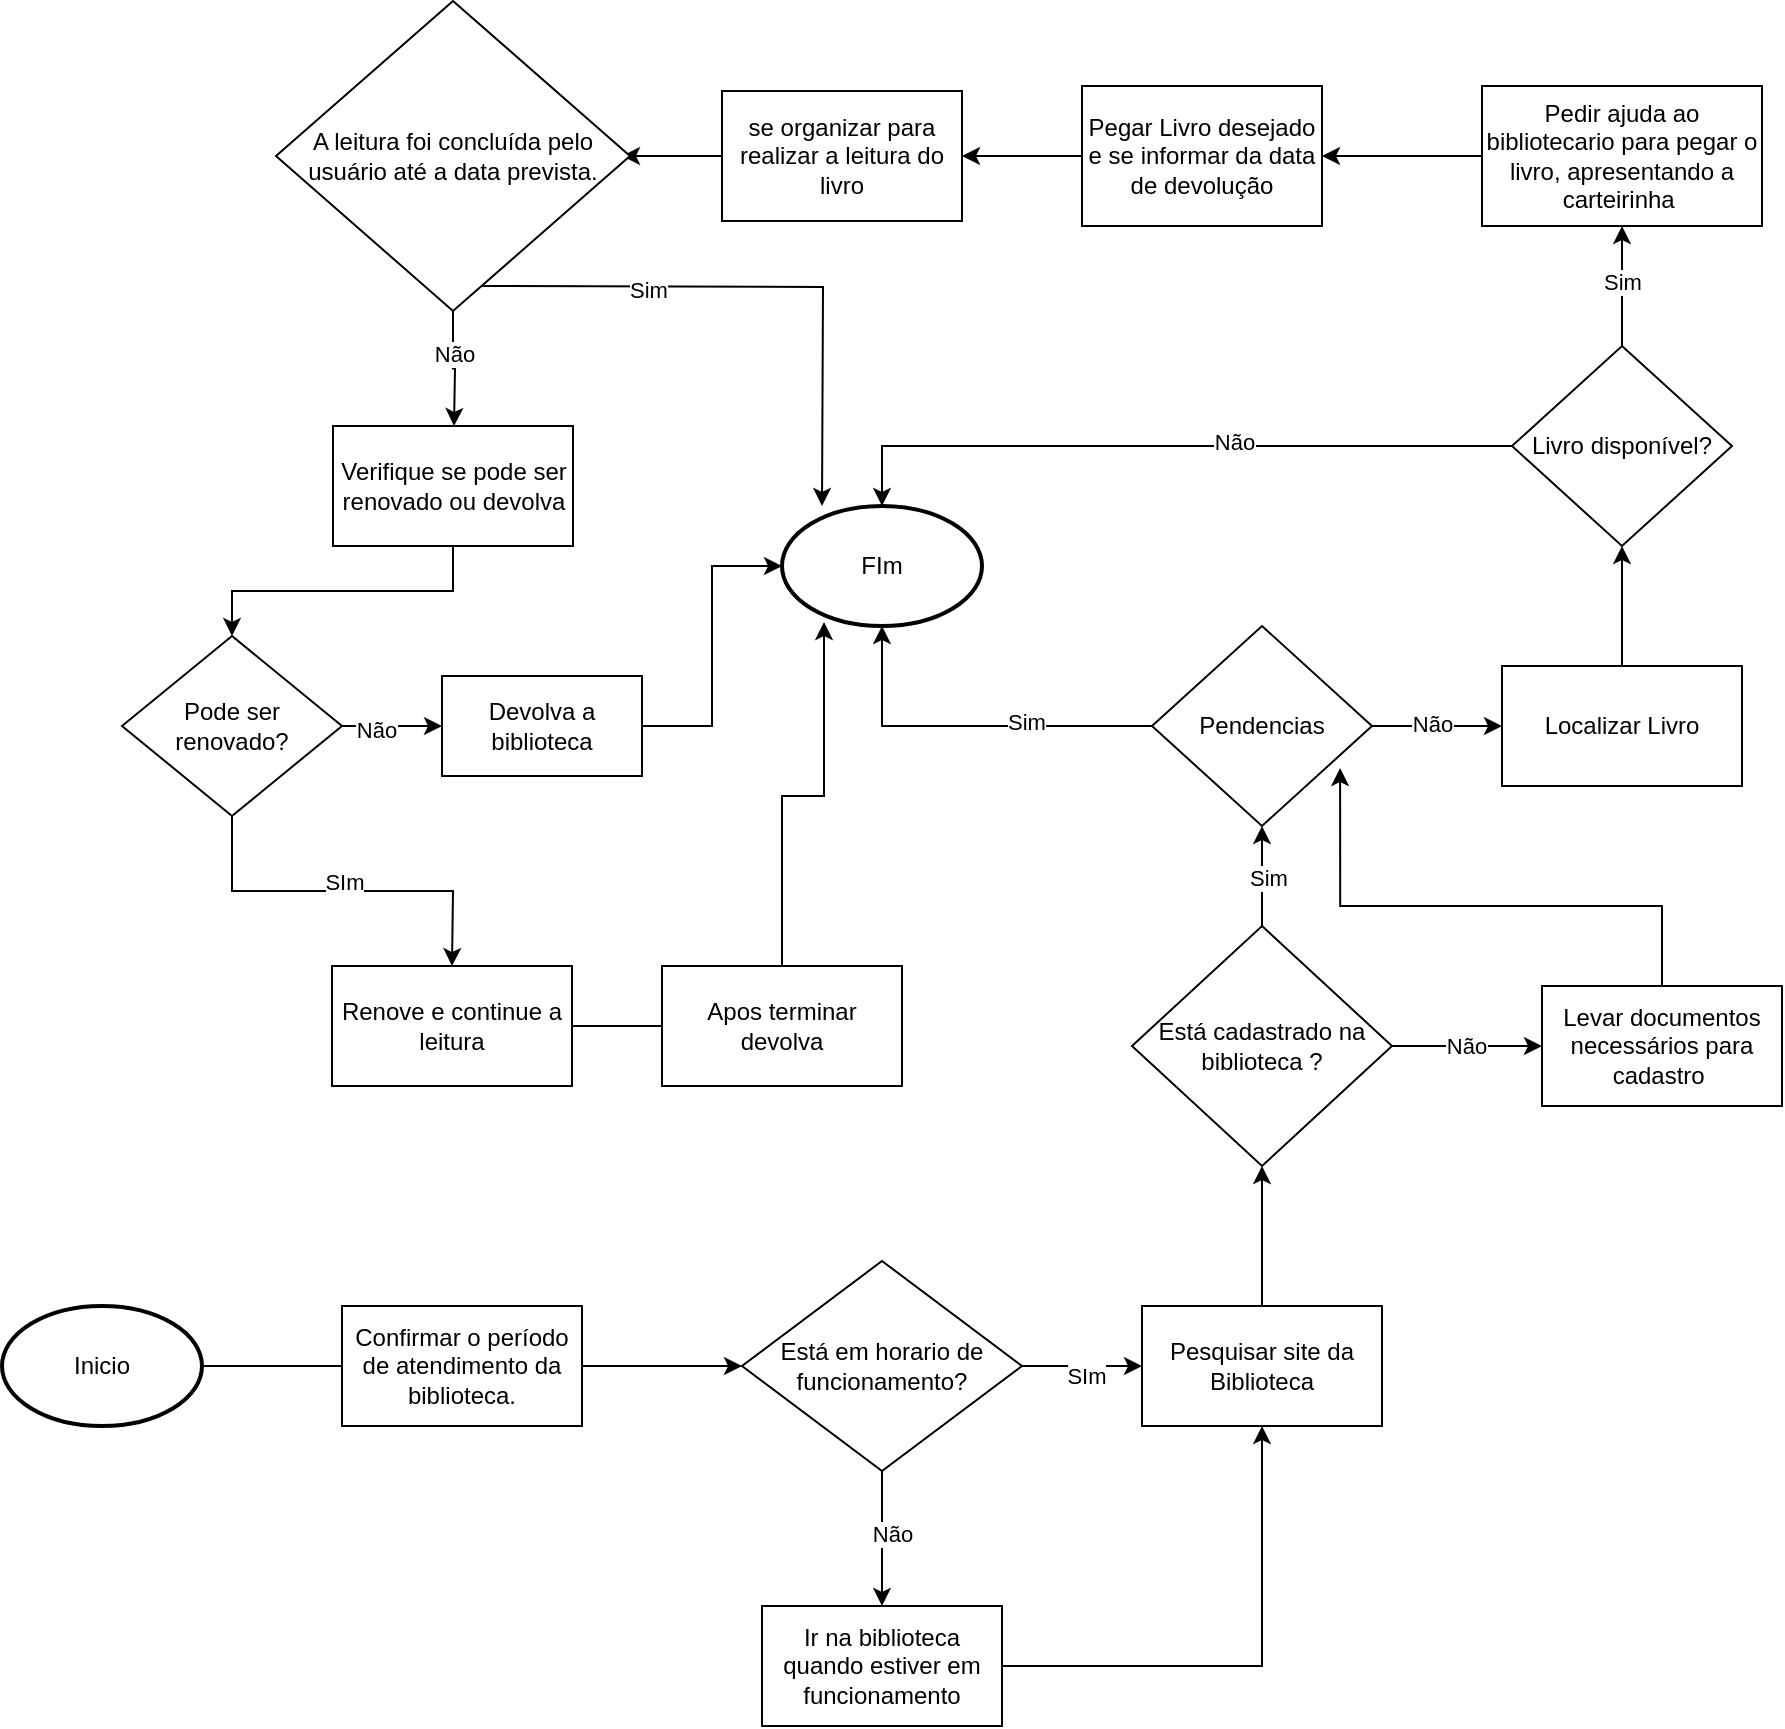 <mxfile version="28.1.1">
  <diagram name="Página-1" id="0XIS9OoBPyBi41irD96R">
    <mxGraphModel dx="1426" dy="1946" grid="1" gridSize="10" guides="1" tooltips="1" connect="1" arrows="1" fold="1" page="1" pageScale="1" pageWidth="827" pageHeight="1169" math="0" shadow="0">
      <root>
        <mxCell id="0" />
        <mxCell id="1" parent="0" />
        <mxCell id="buAC3kS2UtGZYUuOttZp-2" style="edgeStyle=orthogonalEdgeStyle;rounded=0;orthogonalLoop=1;jettySize=auto;html=1;exitX=1;exitY=0.5;exitDx=0;exitDy=0;exitPerimeter=0;" edge="1" parent="1" source="buAC3kS2UtGZYUuOttZp-1">
          <mxGeometry relative="1" as="geometry">
            <mxPoint x="280" y="230" as="targetPoint" />
          </mxGeometry>
        </mxCell>
        <mxCell id="buAC3kS2UtGZYUuOttZp-1" value="Inicio" style="strokeWidth=2;html=1;shape=mxgraph.flowchart.start_1;whiteSpace=wrap;" vertex="1" parent="1">
          <mxGeometry x="100" y="200" width="100" height="60" as="geometry" />
        </mxCell>
        <mxCell id="buAC3kS2UtGZYUuOttZp-4" style="edgeStyle=orthogonalEdgeStyle;rounded=0;orthogonalLoop=1;jettySize=auto;html=1;exitX=1;exitY=0.5;exitDx=0;exitDy=0;" edge="1" parent="1" source="buAC3kS2UtGZYUuOttZp-3">
          <mxGeometry relative="1" as="geometry">
            <mxPoint x="470" y="230" as="targetPoint" />
          </mxGeometry>
        </mxCell>
        <mxCell id="buAC3kS2UtGZYUuOttZp-3" value="Confirmar o período de atendimento da biblioteca." style="rounded=0;whiteSpace=wrap;html=1;" vertex="1" parent="1">
          <mxGeometry x="270" y="200" width="120" height="60" as="geometry" />
        </mxCell>
        <mxCell id="buAC3kS2UtGZYUuOttZp-8" style="edgeStyle=orthogonalEdgeStyle;rounded=0;orthogonalLoop=1;jettySize=auto;html=1;exitX=1;exitY=0.5;exitDx=0;exitDy=0;" edge="1" parent="1" source="buAC3kS2UtGZYUuOttZp-7">
          <mxGeometry relative="1" as="geometry">
            <mxPoint x="670" y="230" as="targetPoint" />
          </mxGeometry>
        </mxCell>
        <mxCell id="buAC3kS2UtGZYUuOttZp-9" value="SIm" style="edgeLabel;html=1;align=center;verticalAlign=middle;resizable=0;points=[];" vertex="1" connectable="0" parent="buAC3kS2UtGZYUuOttZp-8">
          <mxGeometry x="0.072" y="-4" relative="1" as="geometry">
            <mxPoint as="offset" />
          </mxGeometry>
        </mxCell>
        <mxCell id="buAC3kS2UtGZYUuOttZp-10" style="edgeStyle=orthogonalEdgeStyle;rounded=0;orthogonalLoop=1;jettySize=auto;html=1;exitX=0.5;exitY=1;exitDx=0;exitDy=0;" edge="1" parent="1" source="buAC3kS2UtGZYUuOttZp-7">
          <mxGeometry relative="1" as="geometry">
            <mxPoint x="540" y="350" as="targetPoint" />
          </mxGeometry>
        </mxCell>
        <mxCell id="buAC3kS2UtGZYUuOttZp-11" value="Não" style="edgeLabel;html=1;align=center;verticalAlign=middle;resizable=0;points=[];" vertex="1" connectable="0" parent="buAC3kS2UtGZYUuOttZp-10">
          <mxGeometry x="-0.103" y="5" relative="1" as="geometry">
            <mxPoint y="1" as="offset" />
          </mxGeometry>
        </mxCell>
        <mxCell id="buAC3kS2UtGZYUuOttZp-7" value="Está em horario de funcionamento?" style="rhombus;whiteSpace=wrap;html=1;" vertex="1" parent="1">
          <mxGeometry x="470" y="177.5" width="140" height="105" as="geometry" />
        </mxCell>
        <mxCell id="buAC3kS2UtGZYUuOttZp-17" style="edgeStyle=orthogonalEdgeStyle;rounded=0;orthogonalLoop=1;jettySize=auto;html=1;exitX=0.5;exitY=0;exitDx=0;exitDy=0;" edge="1" parent="1" source="buAC3kS2UtGZYUuOttZp-12">
          <mxGeometry relative="1" as="geometry">
            <mxPoint x="730" y="130" as="targetPoint" />
          </mxGeometry>
        </mxCell>
        <mxCell id="buAC3kS2UtGZYUuOttZp-12" value="Pesquisar site da Biblioteca" style="rounded=0;whiteSpace=wrap;html=1;" vertex="1" parent="1">
          <mxGeometry x="670" y="200" width="120" height="60" as="geometry" />
        </mxCell>
        <mxCell id="buAC3kS2UtGZYUuOttZp-14" style="edgeStyle=orthogonalEdgeStyle;rounded=0;orthogonalLoop=1;jettySize=auto;html=1;exitX=1;exitY=0.5;exitDx=0;exitDy=0;entryX=0.5;entryY=1;entryDx=0;entryDy=0;" edge="1" parent="1" source="buAC3kS2UtGZYUuOttZp-13" target="buAC3kS2UtGZYUuOttZp-12">
          <mxGeometry relative="1" as="geometry" />
        </mxCell>
        <mxCell id="buAC3kS2UtGZYUuOttZp-13" value="Ir na biblioteca quando estiver em funcionamento" style="rounded=0;whiteSpace=wrap;html=1;" vertex="1" parent="1">
          <mxGeometry x="480" y="350" width="120" height="60" as="geometry" />
        </mxCell>
        <mxCell id="buAC3kS2UtGZYUuOttZp-27" style="edgeStyle=orthogonalEdgeStyle;rounded=0;orthogonalLoop=1;jettySize=auto;html=1;exitX=0.5;exitY=0;exitDx=0;exitDy=0;" edge="1" parent="1" source="buAC3kS2UtGZYUuOttZp-26">
          <mxGeometry relative="1" as="geometry">
            <mxPoint x="730" y="-40" as="targetPoint" />
          </mxGeometry>
        </mxCell>
        <mxCell id="buAC3kS2UtGZYUuOttZp-33" value="Sim" style="edgeLabel;html=1;align=center;verticalAlign=middle;resizable=0;points=[];" vertex="1" connectable="0" parent="buAC3kS2UtGZYUuOttZp-27">
          <mxGeometry x="-0.01" y="-1" relative="1" as="geometry">
            <mxPoint x="1" as="offset" />
          </mxGeometry>
        </mxCell>
        <mxCell id="buAC3kS2UtGZYUuOttZp-28" style="edgeStyle=orthogonalEdgeStyle;rounded=0;orthogonalLoop=1;jettySize=auto;html=1;exitX=1;exitY=0.5;exitDx=0;exitDy=0;" edge="1" parent="1" source="buAC3kS2UtGZYUuOttZp-26">
          <mxGeometry relative="1" as="geometry">
            <mxPoint x="870" y="70" as="targetPoint" />
          </mxGeometry>
        </mxCell>
        <mxCell id="buAC3kS2UtGZYUuOttZp-29" value="Não" style="edgeLabel;html=1;align=center;verticalAlign=middle;resizable=0;points=[];" vertex="1" connectable="0" parent="buAC3kS2UtGZYUuOttZp-28">
          <mxGeometry x="-0.02" relative="1" as="geometry">
            <mxPoint as="offset" />
          </mxGeometry>
        </mxCell>
        <mxCell id="buAC3kS2UtGZYUuOttZp-26" value="Está cadastrado na biblioteca ?" style="rhombus;whiteSpace=wrap;html=1;" vertex="1" parent="1">
          <mxGeometry x="665" y="10" width="130" height="120" as="geometry" />
        </mxCell>
        <mxCell id="buAC3kS2UtGZYUuOttZp-30" value="Levar documentos necessários para cadastro&amp;nbsp;" style="rounded=0;whiteSpace=wrap;html=1;" vertex="1" parent="1">
          <mxGeometry x="870" y="40" width="120" height="60" as="geometry" />
        </mxCell>
        <mxCell id="buAC3kS2UtGZYUuOttZp-34" style="edgeStyle=orthogonalEdgeStyle;rounded=0;orthogonalLoop=1;jettySize=auto;html=1;exitX=0;exitY=0.5;exitDx=0;exitDy=0;entryX=0.5;entryY=1;entryDx=0;entryDy=0;entryPerimeter=0;" edge="1" parent="1" source="buAC3kS2UtGZYUuOttZp-32" target="buAC3kS2UtGZYUuOttZp-45">
          <mxGeometry relative="1" as="geometry">
            <mxPoint x="620" y="-90" as="targetPoint" />
          </mxGeometry>
        </mxCell>
        <mxCell id="buAC3kS2UtGZYUuOttZp-35" value="Sim" style="edgeLabel;html=1;align=center;verticalAlign=middle;resizable=0;points=[];" vertex="1" connectable="0" parent="buAC3kS2UtGZYUuOttZp-34">
          <mxGeometry x="-0.315" y="-2" relative="1" as="geometry">
            <mxPoint as="offset" />
          </mxGeometry>
        </mxCell>
        <mxCell id="buAC3kS2UtGZYUuOttZp-36" style="edgeStyle=orthogonalEdgeStyle;rounded=0;orthogonalLoop=1;jettySize=auto;html=1;exitX=1;exitY=0.5;exitDx=0;exitDy=0;" edge="1" parent="1" source="buAC3kS2UtGZYUuOttZp-32">
          <mxGeometry relative="1" as="geometry">
            <mxPoint x="850" y="-90" as="targetPoint" />
          </mxGeometry>
        </mxCell>
        <mxCell id="buAC3kS2UtGZYUuOttZp-37" value="Não" style="edgeLabel;html=1;align=center;verticalAlign=middle;resizable=0;points=[];" vertex="1" connectable="0" parent="buAC3kS2UtGZYUuOttZp-36">
          <mxGeometry x="-0.084" y="1" relative="1" as="geometry">
            <mxPoint as="offset" />
          </mxGeometry>
        </mxCell>
        <mxCell id="buAC3kS2UtGZYUuOttZp-32" value="Pendencias" style="rhombus;whiteSpace=wrap;html=1;" vertex="1" parent="1">
          <mxGeometry x="675" y="-140" width="110" height="100" as="geometry" />
        </mxCell>
        <mxCell id="buAC3kS2UtGZYUuOttZp-41" style="edgeStyle=orthogonalEdgeStyle;rounded=0;orthogonalLoop=1;jettySize=auto;html=1;exitX=0.5;exitY=0;exitDx=0;exitDy=0;" edge="1" parent="1" source="buAC3kS2UtGZYUuOttZp-38">
          <mxGeometry relative="1" as="geometry">
            <mxPoint x="910" y="-180" as="targetPoint" />
          </mxGeometry>
        </mxCell>
        <mxCell id="buAC3kS2UtGZYUuOttZp-38" value="Localizar Livro" style="rounded=0;whiteSpace=wrap;html=1;" vertex="1" parent="1">
          <mxGeometry x="850" y="-120" width="120" height="60" as="geometry" />
        </mxCell>
        <mxCell id="buAC3kS2UtGZYUuOttZp-43" style="edgeStyle=orthogonalEdgeStyle;rounded=0;orthogonalLoop=1;jettySize=auto;html=1;exitX=0;exitY=0.5;exitDx=0;exitDy=0;entryX=0.5;entryY=0;entryDx=0;entryDy=0;entryPerimeter=0;" edge="1" parent="1" source="buAC3kS2UtGZYUuOttZp-42" target="buAC3kS2UtGZYUuOttZp-45">
          <mxGeometry relative="1" as="geometry">
            <mxPoint x="630" y="-230" as="targetPoint" />
          </mxGeometry>
        </mxCell>
        <mxCell id="buAC3kS2UtGZYUuOttZp-44" value="Não" style="edgeLabel;html=1;align=center;verticalAlign=middle;resizable=0;points=[];" vertex="1" connectable="0" parent="buAC3kS2UtGZYUuOttZp-43">
          <mxGeometry x="-0.193" y="-2" relative="1" as="geometry">
            <mxPoint as="offset" />
          </mxGeometry>
        </mxCell>
        <mxCell id="buAC3kS2UtGZYUuOttZp-46" style="edgeStyle=orthogonalEdgeStyle;rounded=0;orthogonalLoop=1;jettySize=auto;html=1;exitX=0.5;exitY=0;exitDx=0;exitDy=0;" edge="1" parent="1" source="buAC3kS2UtGZYUuOttZp-42">
          <mxGeometry relative="1" as="geometry">
            <mxPoint x="910" y="-340" as="targetPoint" />
          </mxGeometry>
        </mxCell>
        <mxCell id="buAC3kS2UtGZYUuOttZp-47" value="Sim" style="edgeLabel;html=1;align=center;verticalAlign=middle;resizable=0;points=[];" vertex="1" connectable="0" parent="buAC3kS2UtGZYUuOttZp-46">
          <mxGeometry x="-0.025" y="1" relative="1" as="geometry">
            <mxPoint y="-2" as="offset" />
          </mxGeometry>
        </mxCell>
        <mxCell id="buAC3kS2UtGZYUuOttZp-42" value="Livro disponível?" style="rhombus;whiteSpace=wrap;html=1;" vertex="1" parent="1">
          <mxGeometry x="855" y="-280" width="110" height="100" as="geometry" />
        </mxCell>
        <mxCell id="buAC3kS2UtGZYUuOttZp-45" value="FIm" style="strokeWidth=2;html=1;shape=mxgraph.flowchart.start_1;whiteSpace=wrap;" vertex="1" parent="1">
          <mxGeometry x="490" y="-200" width="100" height="60" as="geometry" />
        </mxCell>
        <mxCell id="buAC3kS2UtGZYUuOttZp-50" style="edgeStyle=orthogonalEdgeStyle;rounded=0;orthogonalLoop=1;jettySize=auto;html=1;exitX=0;exitY=0.5;exitDx=0;exitDy=0;entryX=1;entryY=0.5;entryDx=0;entryDy=0;" edge="1" parent="1" source="buAC3kS2UtGZYUuOttZp-48" target="buAC3kS2UtGZYUuOttZp-49">
          <mxGeometry relative="1" as="geometry" />
        </mxCell>
        <mxCell id="buAC3kS2UtGZYUuOttZp-48" value="Pedir ajuda ao bibliotecario para pegar o livro, apresentando a carteirinha&amp;nbsp;" style="rounded=0;whiteSpace=wrap;html=1;" vertex="1" parent="1">
          <mxGeometry x="840" y="-410" width="140" height="70" as="geometry" />
        </mxCell>
        <mxCell id="buAC3kS2UtGZYUuOttZp-51" style="edgeStyle=orthogonalEdgeStyle;rounded=0;orthogonalLoop=1;jettySize=auto;html=1;exitX=0;exitY=0.5;exitDx=0;exitDy=0;" edge="1" parent="1" source="buAC3kS2UtGZYUuOttZp-49" target="buAC3kS2UtGZYUuOttZp-52">
          <mxGeometry relative="1" as="geometry">
            <mxPoint x="580" y="-375" as="targetPoint" />
          </mxGeometry>
        </mxCell>
        <mxCell id="buAC3kS2UtGZYUuOttZp-49" value="Pegar Livro desejado e se informar da data de devolução" style="rounded=0;whiteSpace=wrap;html=1;" vertex="1" parent="1">
          <mxGeometry x="640" y="-410" width="120" height="70" as="geometry" />
        </mxCell>
        <mxCell id="buAC3kS2UtGZYUuOttZp-53" style="edgeStyle=orthogonalEdgeStyle;rounded=0;orthogonalLoop=1;jettySize=auto;html=1;exitX=0;exitY=0.5;exitDx=0;exitDy=0;" edge="1" parent="1" source="buAC3kS2UtGZYUuOttZp-52">
          <mxGeometry relative="1" as="geometry">
            <mxPoint x="410" y="-375" as="targetPoint" />
          </mxGeometry>
        </mxCell>
        <mxCell id="buAC3kS2UtGZYUuOttZp-52" value="se organizar para realizar a leitura do livro" style="rounded=0;whiteSpace=wrap;html=1;" vertex="1" parent="1">
          <mxGeometry x="460" y="-407.5" width="120" height="65" as="geometry" />
        </mxCell>
        <mxCell id="buAC3kS2UtGZYUuOttZp-57" style="edgeStyle=orthogonalEdgeStyle;rounded=0;orthogonalLoop=1;jettySize=auto;html=1;exitX=0.5;exitY=1;exitDx=0;exitDy=0;" edge="1" parent="1" source="buAC3kS2UtGZYUuOttZp-54">
          <mxGeometry relative="1" as="geometry">
            <mxPoint x="326" y="-240" as="targetPoint" />
          </mxGeometry>
        </mxCell>
        <mxCell id="buAC3kS2UtGZYUuOttZp-58" value="Não" style="edgeLabel;html=1;align=center;verticalAlign=middle;resizable=0;points=[];" vertex="1" connectable="0" parent="buAC3kS2UtGZYUuOttZp-57">
          <mxGeometry x="-0.265" relative="1" as="geometry">
            <mxPoint as="offset" />
          </mxGeometry>
        </mxCell>
        <mxCell id="buAC3kS2UtGZYUuOttZp-74" style="edgeStyle=orthogonalEdgeStyle;rounded=0;orthogonalLoop=1;jettySize=auto;html=1;exitX=1;exitY=1;exitDx=0;exitDy=0;" edge="1" parent="1">
          <mxGeometry relative="1" as="geometry">
            <mxPoint x="340" y="-310" as="sourcePoint" />
            <mxPoint x="510" y="-200" as="targetPoint" />
          </mxGeometry>
        </mxCell>
        <mxCell id="buAC3kS2UtGZYUuOttZp-75" value="Sim" style="edgeLabel;html=1;align=center;verticalAlign=middle;resizable=0;points=[];" vertex="1" connectable="0" parent="buAC3kS2UtGZYUuOttZp-74">
          <mxGeometry x="-0.407" y="-2" relative="1" as="geometry">
            <mxPoint as="offset" />
          </mxGeometry>
        </mxCell>
        <mxCell id="buAC3kS2UtGZYUuOttZp-54" value="A leitura foi concluída pelo usuário até a data prevista." style="rhombus;whiteSpace=wrap;html=1;" vertex="1" parent="1">
          <mxGeometry x="237" y="-452.5" width="177" height="155" as="geometry" />
        </mxCell>
        <mxCell id="buAC3kS2UtGZYUuOttZp-61" style="edgeStyle=orthogonalEdgeStyle;rounded=0;orthogonalLoop=1;jettySize=auto;html=1;exitX=0.5;exitY=1;exitDx=0;exitDy=0;entryX=0.5;entryY=0;entryDx=0;entryDy=0;" edge="1" parent="1" source="buAC3kS2UtGZYUuOttZp-60" target="buAC3kS2UtGZYUuOttZp-62">
          <mxGeometry relative="1" as="geometry">
            <mxPoint x="326" y="-120" as="targetPoint" />
          </mxGeometry>
        </mxCell>
        <mxCell id="buAC3kS2UtGZYUuOttZp-60" value="Verifique se pode ser renovado ou devolva" style="rounded=0;whiteSpace=wrap;html=1;" vertex="1" parent="1">
          <mxGeometry x="265.5" y="-240" width="120" height="60" as="geometry" />
        </mxCell>
        <mxCell id="buAC3kS2UtGZYUuOttZp-63" style="edgeStyle=orthogonalEdgeStyle;rounded=0;orthogonalLoop=1;jettySize=auto;html=1;exitX=0.5;exitY=1;exitDx=0;exitDy=0;" edge="1" parent="1" source="buAC3kS2UtGZYUuOttZp-62">
          <mxGeometry relative="1" as="geometry">
            <mxPoint x="325" y="30" as="targetPoint" />
          </mxGeometry>
        </mxCell>
        <mxCell id="buAC3kS2UtGZYUuOttZp-64" value="SIm" style="edgeLabel;html=1;align=center;verticalAlign=middle;resizable=0;points=[];" vertex="1" connectable="0" parent="buAC3kS2UtGZYUuOttZp-63">
          <mxGeometry x="0.008" y="4" relative="1" as="geometry">
            <mxPoint y="-1" as="offset" />
          </mxGeometry>
        </mxCell>
        <mxCell id="buAC3kS2UtGZYUuOttZp-69" style="edgeStyle=orthogonalEdgeStyle;rounded=0;orthogonalLoop=1;jettySize=auto;html=1;exitX=1;exitY=0.5;exitDx=0;exitDy=0;entryX=0;entryY=0.5;entryDx=0;entryDy=0;" edge="1" parent="1" source="buAC3kS2UtGZYUuOttZp-62" target="buAC3kS2UtGZYUuOttZp-68">
          <mxGeometry relative="1" as="geometry" />
        </mxCell>
        <mxCell id="buAC3kS2UtGZYUuOttZp-71" value="Não" style="edgeLabel;html=1;align=center;verticalAlign=middle;resizable=0;points=[];" vertex="1" connectable="0" parent="buAC3kS2UtGZYUuOttZp-69">
          <mxGeometry x="-0.32" y="-2" relative="1" as="geometry">
            <mxPoint as="offset" />
          </mxGeometry>
        </mxCell>
        <mxCell id="buAC3kS2UtGZYUuOttZp-62" value="Pode ser renovado?" style="rhombus;whiteSpace=wrap;html=1;" vertex="1" parent="1">
          <mxGeometry x="160" y="-135" width="110" height="90" as="geometry" />
        </mxCell>
        <mxCell id="buAC3kS2UtGZYUuOttZp-76" style="edgeStyle=orthogonalEdgeStyle;rounded=0;orthogonalLoop=1;jettySize=auto;html=1;exitX=1;exitY=0.5;exitDx=0;exitDy=0;" edge="1" parent="1" source="buAC3kS2UtGZYUuOttZp-65">
          <mxGeometry relative="1" as="geometry">
            <mxPoint x="440" y="60" as="targetPoint" />
          </mxGeometry>
        </mxCell>
        <mxCell id="buAC3kS2UtGZYUuOttZp-65" value="Renove e continue a leitura" style="rounded=0;whiteSpace=wrap;html=1;" vertex="1" parent="1">
          <mxGeometry x="265" y="30" width="120" height="60" as="geometry" />
        </mxCell>
        <mxCell id="buAC3kS2UtGZYUuOttZp-68" value="Devolva a biblioteca" style="rounded=0;whiteSpace=wrap;html=1;" vertex="1" parent="1">
          <mxGeometry x="320" y="-115" width="100" height="50" as="geometry" />
        </mxCell>
        <mxCell id="buAC3kS2UtGZYUuOttZp-72" style="edgeStyle=orthogonalEdgeStyle;rounded=0;orthogonalLoop=1;jettySize=auto;html=1;exitX=1;exitY=0.5;exitDx=0;exitDy=0;entryX=0;entryY=0.5;entryDx=0;entryDy=0;entryPerimeter=0;" edge="1" parent="1" source="buAC3kS2UtGZYUuOttZp-68" target="buAC3kS2UtGZYUuOttZp-45">
          <mxGeometry relative="1" as="geometry" />
        </mxCell>
        <mxCell id="buAC3kS2UtGZYUuOttZp-77" value="Apos terminar devolva" style="rounded=0;whiteSpace=wrap;html=1;" vertex="1" parent="1">
          <mxGeometry x="430" y="30" width="120" height="60" as="geometry" />
        </mxCell>
        <mxCell id="buAC3kS2UtGZYUuOttZp-78" style="edgeStyle=orthogonalEdgeStyle;rounded=0;orthogonalLoop=1;jettySize=auto;html=1;exitX=0.5;exitY=0;exitDx=0;exitDy=0;entryX=0.21;entryY=0.967;entryDx=0;entryDy=0;entryPerimeter=0;" edge="1" parent="1" source="buAC3kS2UtGZYUuOttZp-77" target="buAC3kS2UtGZYUuOttZp-45">
          <mxGeometry relative="1" as="geometry" />
        </mxCell>
        <mxCell id="buAC3kS2UtGZYUuOttZp-79" style="edgeStyle=orthogonalEdgeStyle;rounded=0;orthogonalLoop=1;jettySize=auto;html=1;exitX=0.5;exitY=0;exitDx=0;exitDy=0;entryX=0.855;entryY=0.71;entryDx=0;entryDy=0;entryPerimeter=0;" edge="1" parent="1" source="buAC3kS2UtGZYUuOttZp-30" target="buAC3kS2UtGZYUuOttZp-32">
          <mxGeometry relative="1" as="geometry" />
        </mxCell>
      </root>
    </mxGraphModel>
  </diagram>
</mxfile>
